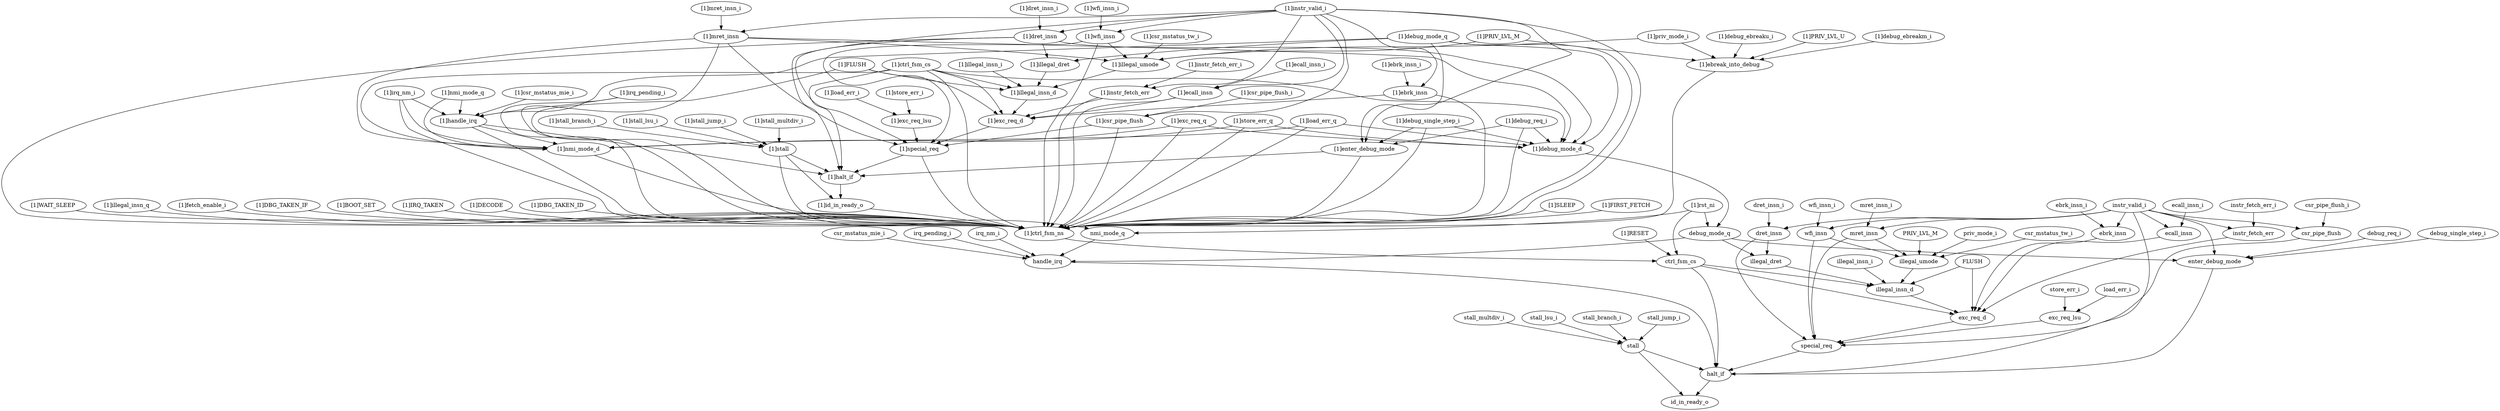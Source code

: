 strict digraph "" {
	"[1]special_req"	 [complexity=35,
		importance=0.672175519138,
		rank=0.0192050148325];
	"[1]ctrl_fsm_ns"	 [complexity=28,
		importance=0.196166797386,
		rank=0.00700595704951];
	"[1]special_req" -> "[1]ctrl_fsm_ns";
	"[1]halt_if"	 [complexity=32,
		importance=0.219007490568,
		rank=0.00684398408024];
	"[1]special_req" -> "[1]halt_if";
	"[1]debug_mode_d"	 [complexity=31,
		importance=0.13272480751,
		rank=0.00428144540355];
	debug_mode_q	 [complexity=29,
		importance=0.125698732733,
		rank=0.00433443905975];
	"[1]debug_mode_d" -> debug_mode_q;
	"[1]dret_insn_i"	 [complexity=61,
		importance=0.717991792183,
		rank=0.0117703572489];
	"[1]dret_insn"	 [complexity=58,
		importance=0.712994176017,
		rank=0.0122930030348];
	"[1]dret_insn_i" -> "[1]dret_insn";
	enter_debug_mode	 [complexity=8,
		importance=0.0970008924365,
		rank=0.0121251115546];
	halt_if	 [complexity=3,
		importance=0.0228406931814,
		rank=0.00761356439379];
	enter_debug_mode -> halt_if;
	"[1]ctrl_fsm_cs"	 [complexity=55,
		importance=0.73320109025,
		rank=0.0133309289136];
	"[1]ctrl_fsm_cs" -> "[1]debug_mode_d";
	"[1]exc_req_d"	 [complexity=42,
		importance=0.683117137372,
		rank=0.016264693747];
	"[1]ctrl_fsm_cs" -> "[1]exc_req_d";
	"[1]illegal_insn_d"	 [complexity=49,
		importance=0.699608467342,
		rank=0.0142777238233];
	"[1]ctrl_fsm_cs" -> "[1]illegal_insn_d";
	"[1]nmi_mode_d"	 [complexity=16,
		importance=0.0946495107101,
		rank=0.00591559441938];
	"[1]ctrl_fsm_cs" -> "[1]nmi_mode_d";
	"[1]ctrl_fsm_cs" -> "[1]ctrl_fsm_ns";
	"[1]ctrl_fsm_cs" -> "[1]halt_if";
	exc_req_lsu	 [complexity=13,
		importance=0.0911713938591,
		rank=0.00701318414301];
	special_req	 [complexity=6,
		importance=0.083675126979,
		rank=0.0139458544965];
	exc_req_lsu -> special_req;
	"[1]instr_valid_i"	 [complexity=52,
		importance=0.695777597133,
		rank=0.0133803384064];
	"[1]wfi_insn"	 [complexity=61,
		importance=0.717710524795,
		rank=0.0117657463081];
	"[1]instr_valid_i" -> "[1]wfi_insn";
	"[1]instr_fetch_err"	 [complexity=49,
		importance=0.690779980967,
		rank=0.014097550632];
	"[1]instr_valid_i" -> "[1]instr_fetch_err";
	"[1]instr_valid_i" -> "[1]dret_insn";
	"[1]ecall_insn"	 [complexity=49,
		importance=0.690779980967,
		rank=0.014097550632];
	"[1]instr_valid_i" -> "[1]ecall_insn";
	"[1]enter_debug_mode"	 [complexity=37,
		importance=0.881668081981,
		rank=0.0238288670806];
	"[1]instr_valid_i" -> "[1]enter_debug_mode";
	"[1]mret_insn"	 [complexity=61,
		importance=0.717710524795,
		rank=0.0117657463081];
	"[1]instr_valid_i" -> "[1]mret_insn";
	"[1]instr_valid_i" -> "[1]ctrl_fsm_ns";
	"[1]csr_pipe_flush"	 [complexity=42,
		importance=0.679838362732,
		rank=0.0161866276841];
	"[1]instr_valid_i" -> "[1]csr_pipe_flush";
	"[1]ebrk_insn"	 [complexity=49,
		importance=0.690779980967,
		rank=0.014097550632];
	"[1]instr_valid_i" -> "[1]ebrk_insn";
	"[1]instr_valid_i" -> "[1]halt_if";
	"[1]RESET"	 [complexity=28,
		importance=0.149698314258,
		rank=0.00534636836635];
	ctrl_fsm_cs	 [complexity=26,
		importance=0.144700698091,
		rank=0.00556541146505];
	"[1]RESET" -> ctrl_fsm_cs;
	"[1]debug_mode_q"	 [complexity=58,
		importance=0.714199124891,
		rank=0.0123137780154];
	"[1]debug_mode_q" -> "[1]debug_mode_d";
	"[1]debug_mode_q" -> "[1]enter_debug_mode";
	"[1]illegal_dret"	 [complexity=55,
		importance=0.705331332422,
		rank=0.012824206044];
	"[1]debug_mode_q" -> "[1]illegal_dret";
	"[1]handle_irq"	 [complexity=37,
		importance=0.666384335845,
		rank=0.0180103874553];
	"[1]debug_mode_q" -> "[1]handle_irq";
	"[1]debug_mode_q" -> "[1]ctrl_fsm_ns";
	id_in_ready_o	 [complexity=0,
		importance=0.00931640149232,
		rank=0.0];
	"[1]stall_jump_i"	 [complexity=42,
		importance=0.67701230689,
		rank=0.0161193406402];
	"[1]stall"	 [complexity=37,
		importance=0.672014690723,
		rank=0.0181625592087];
	"[1]stall_jump_i" -> "[1]stall";
	instr_fetch_err	 [complexity=20,
		importance=0.102279588808,
		rank=0.0051139794404];
	exc_req_d	 [complexity=13,
		importance=0.0946167452137,
		rank=0.00727821117028];
	instr_fetch_err -> exc_req_d;
	"[1]SLEEP"	 [complexity=30,
		importance=0.201164413553,
		rank=0.00670548045176];
	"[1]SLEEP" -> "[1]ctrl_fsm_ns";
	"[1]FIRST_FETCH"	 [complexity=32,
		importance=0.397331210939,
		rank=0.0124166003418];
	"[1]FIRST_FETCH" -> "[1]ctrl_fsm_ns";
	"[1]exc_req_q"	 [complexity=31,
		importance=0.59659026371,
		rank=0.0192448472165];
	"[1]exc_req_q" -> "[1]debug_mode_d";
	"[1]exc_req_q" -> "[1]nmi_mode_d";
	"[1]exc_req_q" -> "[1]ctrl_fsm_ns";
	"[1]debug_req_i"	 [complexity=42,
		importance=0.886665698148,
		rank=0.0211110880511];
	"[1]debug_req_i" -> "[1]debug_mode_d";
	"[1]debug_req_i" -> "[1]enter_debug_mode";
	"[1]debug_req_i" -> "[1]ctrl_fsm_ns";
	"[1]wfi_insn" -> "[1]special_req";
	"[1]wfi_insn" -> "[1]ctrl_fsm_ns";
	"[1]illegal_umode"	 [complexity=55,
		importance=0.7100476812,
		rank=0.01290995784];
	"[1]wfi_insn" -> "[1]illegal_umode";
	"[1]exc_req_d" -> "[1]special_req";
	"[1]ebrk_insn_i"	 [complexity=52,
		importance=0.695777597133,
		rank=0.0133803384064];
	"[1]ebrk_insn_i" -> "[1]ebrk_insn";
	debug_mode_q -> enter_debug_mode;
	illegal_dret	 [complexity=26,
		importance=0.116830940264,
		rank=0.00449349770246];
	debug_mode_q -> illegal_dret;
	handle_irq	 [complexity=8,
		importance=0.0778839436864,
		rank=0.0097354929608];
	debug_mode_q -> handle_irq;
	"[1]stall_multdiv_i"	 [complexity=42,
		importance=0.67701230689,
		rank=0.0161193406402];
	"[1]stall_multdiv_i" -> "[1]stall";
	ebrk_insn_i	 [complexity=23,
		importance=0.107277204975,
		rank=0.00466422630325];
	ebrk_insn	 [complexity=20,
		importance=0.102279588808,
		rank=0.0051139794404];
	ebrk_insn_i -> ebrk_insn;
	nmi_mode_q	 [complexity=14,
		importance=0.0870421185783,
		rank=0.00621729418416];
	nmi_mode_q -> handle_irq;
	"[1]instr_fetch_err" -> "[1]exc_req_d";
	"[1]instr_fetch_err" -> "[1]ctrl_fsm_ns";
	csr_mstatus_tw_i	 [complexity=32,
		importance=0.126544905208,
		rank=0.00395452828776];
	illegal_umode	 [complexity=26,
		importance=0.121547289042,
		rank=0.00467489573238];
	csr_mstatus_tw_i -> illegal_umode;
	"[1]csr_mstatus_tw_i"	 [complexity=61,
		importance=0.715045297367,
		rank=0.0117220540552];
	"[1]csr_mstatus_tw_i" -> "[1]illegal_umode";
	"[1]dret_insn" -> "[1]special_req";
	"[1]dret_insn" -> "[1]debug_mode_d";
	"[1]dret_insn" -> "[1]illegal_dret";
	"[1]dret_insn" -> "[1]ctrl_fsm_ns";
	"[1]ecall_insn" -> "[1]exc_req_d";
	"[1]ecall_insn" -> "[1]ctrl_fsm_ns";
	wfi_insn	 [complexity=32,
		importance=0.129210132636,
		rank=0.00403781664488];
	wfi_insn -> special_req;
	wfi_insn -> illegal_umode;
	csr_pipe_flush_i	 [complexity=16,
		importance=0.09633558674,
		rank=0.00602097417125];
	csr_pipe_flush	 [complexity=13,
		importance=0.0913379705734,
		rank=0.00702599773641];
	csr_pipe_flush_i -> csr_pipe_flush;
	"[1]enter_debug_mode" -> "[1]ctrl_fsm_ns";
	"[1]enter_debug_mode" -> "[1]halt_if";
	stall_branch_i	 [complexity=13,
		importance=0.0885119147313,
		rank=0.00680860882549];
	stall	 [complexity=8,
		importance=0.0835142985647,
		rank=0.0104392873206];
	stall_branch_i -> stall;
	"[1]WAIT_SLEEP"	 [complexity=30,
		importance=0.201164413553,
		rank=0.00670548045176];
	"[1]WAIT_SLEEP" -> "[1]ctrl_fsm_ns";
	"[1]illegal_insn_d" -> "[1]exc_req_d";
	"[1]csr_pipe_flush_i"	 [complexity=45,
		importance=0.684835978899,
		rank=0.0152185773089];
	"[1]csr_pipe_flush_i" -> "[1]csr_pipe_flush";
	mret_insn_i	 [complexity=35,
		importance=0.134207748803,
		rank=0.00383450710865];
	mret_insn	 [complexity=32,
		importance=0.129210132636,
		rank=0.00403781664488];
	mret_insn_i -> mret_insn;
	dret_insn_i	 [complexity=32,
		importance=0.129491400025,
		rank=0.00404660625078];
	dret_insn	 [complexity=29,
		importance=0.124493783858,
		rank=0.00429288909856];
	dret_insn_i -> dret_insn;
	"[1]illegal_insn_i"	 [complexity=55,
		importance=0.704606083509,
		rank=0.0128110197002];
	"[1]illegal_insn_i" -> "[1]illegal_insn_d";
	"[1]mret_insn" -> "[1]special_req";
	"[1]mret_insn" -> "[1]debug_mode_d";
	"[1]mret_insn" -> "[1]nmi_mode_d";
	"[1]mret_insn" -> "[1]ctrl_fsm_ns";
	"[1]mret_insn" -> "[1]illegal_umode";
	"[1]illegal_insn_q"	 [complexity=29,
		importance=0.205644300102,
		rank=0.00709118276213];
	"[1]illegal_insn_q" -> "[1]ctrl_fsm_ns";
	stall_jump_i	 [complexity=13,
		importance=0.0885119147313,
		rank=0.00680860882549];
	stall_jump_i -> stall;
	irq_nm_i	 [complexity=14,
		importance=0.0828815598531,
		rank=0.00592011141808];
	irq_nm_i -> handle_irq;
	"[1]store_err_q"	 [complexity=31,
		importance=0.596978400763,
		rank=0.0192573677665];
	"[1]store_err_q" -> "[1]debug_mode_d";
	"[1]store_err_q" -> "[1]nmi_mode_d";
	"[1]store_err_q" -> "[1]ctrl_fsm_ns";
	"[1]store_err_i"	 [complexity=45,
		importance=0.684669402184,
		rank=0.0152148756041];
	"[1]exc_req_lsu"	 [complexity=42,
		importance=0.679671786018,
		rank=0.0161826615718];
	"[1]store_err_i" -> "[1]exc_req_lsu";
	dret_insn -> special_req;
	dret_insn -> illegal_dret;
	PRIV_LVL_M	 [complexity=32,
		importance=0.126544905208,
		rank=0.00395452828776];
	PRIV_LVL_M -> illegal_umode;
	stall_multdiv_i	 [complexity=13,
		importance=0.0885119147313,
		rank=0.00680860882549];
	stall_multdiv_i -> stall;
	"[1]fetch_enable_i"	 [complexity=29,
		importance=0.201164413553,
		rank=0.00693670391561];
	"[1]fetch_enable_i" -> "[1]ctrl_fsm_ns";
	instr_valid_i	 [complexity=35,
		importance=0.134207748803,
		rank=0.00383450710865];
	instr_valid_i -> enter_debug_mode;
	instr_valid_i -> instr_fetch_err;
	instr_valid_i -> wfi_insn;
	instr_valid_i -> dret_insn;
	ecall_insn	 [complexity=20,
		importance=0.102279588808,
		rank=0.0051139794404];
	instr_valid_i -> ecall_insn;
	instr_valid_i -> halt_if;
	instr_valid_i -> ebrk_insn;
	instr_valid_i -> csr_pipe_flush;
	instr_valid_i -> mret_insn;
	special_req -> halt_if;
	"[1]irq_nm_i"	 [complexity=43,
		importance=0.671381952012,
		rank=0.0156135337677];
	"[1]irq_nm_i" -> "[1]nmi_mode_d";
	"[1]irq_nm_i" -> "[1]handle_irq";
	"[1]irq_nm_i" -> "[1]ctrl_fsm_ns";
	"[1]stall_branch_i"	 [complexity=42,
		importance=0.67701230689,
		rank=0.0161193406402];
	"[1]stall_branch_i" -> "[1]stall";
	"[1]mret_insn_i"	 [complexity=64,
		importance=0.722708140961,
		rank=0.0112923147025];
	"[1]mret_insn_i" -> "[1]mret_insn";
	"[1]nmi_mode_d" -> nmi_mode_q;
	"[1]wfi_insn_i"	 [complexity=64,
		importance=0.722708140961,
		rank=0.0112923147025];
	"[1]wfi_insn_i" -> "[1]wfi_insn";
	"[1]ebreak_into_debug"	 [complexity=30,
		importance=0.210326132836,
		rank=0.00701087109452];
	"[1]ebreak_into_debug" -> "[1]ctrl_fsm_ns";
	"[1]csr_mstatus_mie_i"	 [complexity=43,
		importance=0.671381952012,
		rank=0.0156135337677];
	"[1]csr_mstatus_mie_i" -> "[1]handle_irq";
	ecall_insn -> exc_req_d;
	"[1]nmi_mode_q"	 [complexity=43,
		importance=0.675542510737,
		rank=0.0157102909474];
	"[1]nmi_mode_q" -> "[1]nmi_mode_d";
	"[1]nmi_mode_q" -> "[1]handle_irq";
	"[1]ecall_insn_i"	 [complexity=52,
		importance=0.695777597133,
		rank=0.0133803384064];
	"[1]ecall_insn_i" -> "[1]ecall_insn";
	"[1]debug_ebreaku_i"	 [complexity=37,
		importance=0.215323749002,
		rank=0.00581956078384];
	"[1]debug_ebreaku_i" -> "[1]ebreak_into_debug";
	halt_if -> id_in_ready_o;
	"[1]PRIV_LVL_U"	 [complexity=37,
		importance=0.215323749002,
		rank=0.00581956078384];
	"[1]PRIV_LVL_U" -> "[1]ebreak_into_debug";
	"[1]id_in_ready_o"	 [complexity=29,
		importance=0.205483198878,
		rank=0.00708562754753];
	"[1]id_in_ready_o" -> "[1]ctrl_fsm_ns";
	wfi_insn_i	 [complexity=35,
		importance=0.134207748803,
		rank=0.00383450710865];
	wfi_insn_i -> wfi_insn;
	ebrk_insn -> exc_req_d;
	"[1]illegal_dret" -> "[1]illegal_insn_d";
	"[1]PRIV_LVL_M"	 [complexity=37,
		importance=0.215323749002,
		rank=0.00581956078384];
	"[1]PRIV_LVL_M" -> "[1]ebreak_into_debug";
	"[1]PRIV_LVL_M" -> "[1]illegal_umode";
	"[1]debug_single_step_i"	 [complexity=42,
		importance=0.886665698148,
		rank=0.0211110880511];
	"[1]debug_single_step_i" -> "[1]debug_mode_d";
	"[1]debug_single_step_i" -> "[1]enter_debug_mode";
	"[1]debug_single_step_i" -> "[1]ctrl_fsm_ns";
	"[1]handle_irq" -> "[1]nmi_mode_d";
	"[1]handle_irq" -> "[1]ctrl_fsm_ns";
	"[1]handle_irq" -> "[1]halt_if";
	debug_single_step_i	 [complexity=13,
		importance=0.101998508603,
		rank=0.00784603912332];
	debug_single_step_i -> enter_debug_mode;
	illegal_insn_d	 [complexity=20,
		importance=0.111108075184,
		rank=0.00555540375918];
	illegal_dret -> illegal_insn_d;
	"[1]irq_pending_i"	 [complexity=43,
		importance=0.671381952012,
		rank=0.0156135337677];
	"[1]irq_pending_i" -> "[1]handle_irq";
	"[1]irq_pending_i" -> "[1]ctrl_fsm_ns";
	"[1]instr_fetch_err_i"	 [complexity=52,
		importance=0.695777597133,
		rank=0.0133803384064];
	"[1]instr_fetch_err_i" -> "[1]instr_fetch_err";
	csr_mstatus_mie_i	 [complexity=14,
		importance=0.0828815598531,
		rank=0.00592011141808];
	csr_mstatus_mie_i -> handle_irq;
	"[1]DBG_TAKEN_IF"	 [complexity=34,
		importance=0.593498008325,
		rank=0.0174558237743];
	"[1]DBG_TAKEN_IF" -> "[1]ctrl_fsm_ns";
	store_err_i	 [complexity=16,
		importance=0.0961690100258,
		rank=0.00601056312661];
	store_err_i -> exc_req_lsu;
	"[1]BOOT_SET"	 [complexity=30,
		importance=0.201164413553,
		rank=0.00670548045176];
	"[1]BOOT_SET" -> "[1]ctrl_fsm_ns";
	illegal_umode -> illegal_insn_d;
	"[1]IRQ_TAKEN"	 [complexity=34,
		importance=0.593498008325,
		rank=0.0174558237743];
	"[1]IRQ_TAKEN" -> "[1]ctrl_fsm_ns";
	debug_req_i	 [complexity=13,
		importance=0.101998508603,
		rank=0.00784603912332];
	debug_req_i -> enter_debug_mode;
	"[1]DECODE"	 [complexity=38,
		importance=1.96666559003,
		rank=0.0517543576323];
	"[1]DECODE" -> "[1]ctrl_fsm_ns";
	illegal_insn_d -> exc_req_d;
	"[1]ctrl_fsm_ns" -> ctrl_fsm_cs;
	"[1]rst_ni"	 [complexity=27,
		importance=0.294399012349,
		rank=0.010903667124];
	"[1]rst_ni" -> debug_mode_q;
	"[1]rst_ni" -> nmi_mode_q;
	"[1]rst_ni" -> ctrl_fsm_cs;
	illegal_insn_i	 [complexity=26,
		importance=0.11610569135,
		rank=0.00446560351347];
	illegal_insn_i -> illegal_insn_d;
	"[1]FLUSH"	 [complexity=55,
		importance=0.704606083509,
		rank=0.0128110197002];
	"[1]FLUSH" -> "[1]exc_req_d";
	"[1]FLUSH" -> "[1]illegal_insn_d";
	"[1]FLUSH" -> "[1]ctrl_fsm_ns";
	"[1]illegal_umode" -> "[1]illegal_insn_d";
	"[1]load_err_q"	 [complexity=31,
		importance=0.596978400763,
		rank=0.0192573677665];
	"[1]load_err_q" -> "[1]debug_mode_d";
	"[1]load_err_q" -> "[1]nmi_mode_d";
	"[1]load_err_q" -> "[1]ctrl_fsm_ns";
	stall -> id_in_ready_o;
	stall -> halt_if;
	"[1]load_err_i"	 [complexity=45,
		importance=0.684669402184,
		rank=0.0152148756041];
	"[1]load_err_i" -> "[1]exc_req_lsu";
	FLUSH	 [complexity=26,
		importance=0.11610569135,
		rank=0.00446560351347];
	FLUSH -> illegal_insn_d;
	FLUSH -> exc_req_d;
	"[1]csr_pipe_flush" -> "[1]special_req";
	"[1]csr_pipe_flush" -> "[1]ctrl_fsm_ns";
	irq_pending_i	 [complexity=14,
		importance=0.0828815598531,
		rank=0.00592011141808];
	irq_pending_i -> handle_irq;
	"[1]DBG_TAKEN_ID"	 [complexity=30,
		importance=0.201164413553,
		rank=0.00670548045176];
	"[1]DBG_TAKEN_ID" -> "[1]ctrl_fsm_ns";
	csr_pipe_flush -> special_req;
	handle_irq -> halt_if;
	"[1]ebrk_insn" -> "[1]exc_req_d";
	"[1]ebrk_insn" -> "[1]ctrl_fsm_ns";
	"[1]halt_if" -> "[1]id_in_ready_o";
	mret_insn -> special_req;
	mret_insn -> illegal_umode;
	exc_req_d -> special_req;
	ecall_insn_i	 [complexity=23,
		importance=0.107277204975,
		rank=0.00466422630325];
	ecall_insn_i -> ecall_insn;
	"[1]stall" -> "[1]id_in_ready_o";
	"[1]stall" -> "[1]ctrl_fsm_ns";
	"[1]stall" -> "[1]halt_if";
	"[1]priv_mode_i"	 [complexity=37,
		importance=0.215323749002,
		rank=0.00581956078384];
	"[1]priv_mode_i" -> "[1]ebreak_into_debug";
	"[1]priv_mode_i" -> "[1]illegal_umode";
	instr_fetch_err_i	 [complexity=23,
		importance=0.107277204975,
		rank=0.00466422630325];
	instr_fetch_err_i -> instr_fetch_err;
	stall_lsu_i	 [complexity=13,
		importance=0.0885119147313,
		rank=0.00680860882549];
	stall_lsu_i -> stall;
	ctrl_fsm_cs -> halt_if;
	ctrl_fsm_cs -> illegal_insn_d;
	ctrl_fsm_cs -> exc_req_d;
	"[1]stall_lsu_i"	 [complexity=42,
		importance=0.67701230689,
		rank=0.0161193406402];
	"[1]stall_lsu_i" -> "[1]stall";
	"[1]debug_ebreakm_i"	 [complexity=37,
		importance=0.215323749002,
		rank=0.00581956078384];
	"[1]debug_ebreakm_i" -> "[1]ebreak_into_debug";
	priv_mode_i	 [complexity=32,
		importance=0.126544905208,
		rank=0.00395452828776];
	priv_mode_i -> illegal_umode;
	"[1]exc_req_lsu" -> "[1]special_req";
	load_err_i	 [complexity=16,
		importance=0.0961690100258,
		rank=0.00601056312661];
	load_err_i -> exc_req_lsu;
}
